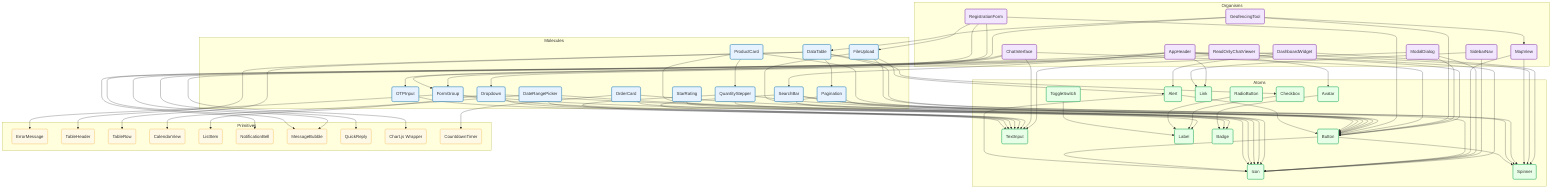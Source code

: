 graph TD
    %% Define Styles
    classDef organism fill:#f2e6ff,stroke:#8e44ad,stroke-width:2px,color:#333
    classDef molecule fill:#e6f2ff,stroke:#2980b9,stroke-width:2px,color:#333
    classDef atom fill:#e6ffe6,stroke:#27ae60,stroke-width:2px,color:#333
    classDef primitive fill:#fef9e7,stroke:#f39c12,stroke-width:1px,color:#333

    subgraph Organisms
        O_AppHeader("AppHeader")
        O_SidebarNav("SidebarNav")
        O_ModalDialog("ModalDialog")
        O_DashboardWidget("DashboardWidget")
        O_GeofencingTool("GeofencingTool")
        O_ReadOnlyChatViewer("ReadOnlyChatViewer")
        O_ChatInterface("ChatInterface")
        O_MapView("MapView")
        O_RegistrationForm("RegistrationForm")
    end

    subgraph Molecules
        M_FormGroup("FormGroup")
        M_SearchBar("SearchBar")
        M_DataTable("DataTable")
        M_Pagination("Pagination")
        M_DateRangePicker("DateRangePicker")
        M_Dropdown("Dropdown")
        M_OTPInput("OTPInput")
        M_QuantityStepper("QuantityStepper")
        M_ProductCard("ProductCard")
        M_OrderCard("OrderCard")
        M_StarRating("StarRating")
        M_FileUpload("FileUpload")
    end

    subgraph Atoms
        A_Button("Button")
        A_TextInput("TextInput")
        A_Label("Label")
        A_Icon("Icon")
        A_Badge("Badge")
        A_Spinner("Spinner")
        A_Alert("Alert")
        A_Checkbox("Checkbox")
        A_RadioButton("RadioButton")
        A_ToggleSwitch("ToggleSwitch")
        A_Link("Link")
        A_Avatar("Avatar")
    end

    subgraph Primitives
        P_ErrorMessage("ErrorMessage")
        P_TableHeader("TableHeader")
        P_TableRow("TableRow")
        P_CalendarView("CalendarView")
        P_ListItem("ListItem")
        P_NotificationBell("NotificationBell")
        P_MessageBubble("MessageBubble")
        P_QuickReply("QuickReply")
        P_ChartWrapper("Chart.js Wrapper")
        P_CountdownTimer("CountdownTimer")
    end

    %% Organism Dependencies
    O_AppHeader --> M_SearchBar
    O_AppHeader --> A_Button
    O_AppHeader --> A_Icon
    O_AppHeader --> A_Avatar
    O_AppHeader --> M_Dropdown
    O_AppHeader --> P_NotificationBell
    O_AppHeader --> A_Link

    O_SidebarNav --> A_Link
    O_SidebarNav --> A_Icon

    O_ModalDialog --> A_Button
    O_ModalDialog --> A_Icon
    O_ModalDialog --> A_TextInput

    O_DashboardWidget --> A_Spinner
    O_DashboardWidget --> A_Alert
    O_DashboardWidget --> P_ChartWrapper

    O_GeofencingTool --> O_MapView
    O_GeofencingTool --> M_DataTable
    O_GeofencingTool --> A_Button
    O_GeofencingTool --> M_FormGroup

    O_ReadOnlyChatViewer --> P_MessageBubble
    O_ReadOnlyChatViewer --> A_Spinner

    O_ChatInterface --> A_TextInput
    O_ChatInterface --> A_Button
    O_ChatInterface --> P_MessageBubble
    O_ChatInterface --> P_QuickReply

    O_MapView --> A_Icon
    O_MapView --> A_Spinner

    O_RegistrationForm --> M_FormGroup
    O_RegistrationForm --> A_Button
    O_RegistrationForm --> M_FileUpload
    O_RegistrationForm --> M_OTPInput
    
    %% Molecule Dependencies
    M_FormGroup --> A_Label
    M_FormGroup --> A_TextInput
    M_FormGroup --> P_ErrorMessage

    M_SearchBar --> A_TextInput
    M_SearchBar --> A_Button
    M_SearchBar --> A_Icon

    M_DataTable --> A_Spinner
    M_DataTable --> M_Pagination
    M_DataTable --> P_TableHeader
    M_DataTable --> P_TableRow
    M_DataTable --> A_Checkbox

    M_Pagination --> A_Button
    M_Pagination --> A_Icon

    M_DateRangePicker --> A_TextInput
    M_DateRangePicker --> A_Icon
    M_DateRangePicker --> P_CalendarView

    M_Dropdown --> A_TextInput
    M_Dropdown --> A_Icon
    M_Dropdown --> P_ListItem

    M_OTPInput --> A_TextInput

    M_QuantityStepper --> A_Button
    M_QuantityStepper --> A_Icon
    M_QuantityStepper --> A_TextInput

    M_ProductCard --> A_Badge
    M_ProductCard --> A_Button
    M_ProductCard --> M_QuantityStepper

    M_OrderCard --> A_Badge
    M_OrderCard --> A_Button
    M_OrderCard --> P_CountdownTimer

    M_StarRating --> A_Icon

    M_FileUpload --> A_Button
    M_FileUpload --> A_Spinner
    M_FileUpload --> A_Alert

    %% Atom Dependencies
    A_Button --> A_Icon
    A_Button --> A_Spinner
    A_Alert --> A_Icon
    A_Alert --> A_Button
    A_Checkbox --> A_Label
    A_RadioButton --> A_Label
    A_ToggleSwitch --> A_Label
    A_Avatar --> A_Badge

    %% Apply Class Styles
    class O_AppHeader,O_SidebarNav,O_ModalDialog,O_DashboardWidget,O_GeofencingTool,O_ReadOnlyChatViewer,O_ChatInterface,O_MapView,O_RegistrationForm organism
    class M_FormGroup,M_SearchBar,M_DataTable,M_Pagination,M_DateRangePicker,M_Dropdown,M_OTPInput,M_QuantityStepper,M_ProductCard,M_OrderCard,M_StarRating,M_FileUpload molecule
    class A_Button,A_TextInput,A_Label,A_Icon,A_Badge,A_Spinner,A_Alert,A_Checkbox,A_RadioButton,A_ToggleSwitch,A_Link,A_Avatar atom
    class P_ErrorMessage,P_TableHeader,P_TableRow,P_CalendarView,P_ListItem,P_NotificationBell,P_MessageBubble,P_QuickReply,P_ChartWrapper,P_CountdownTimer primitive